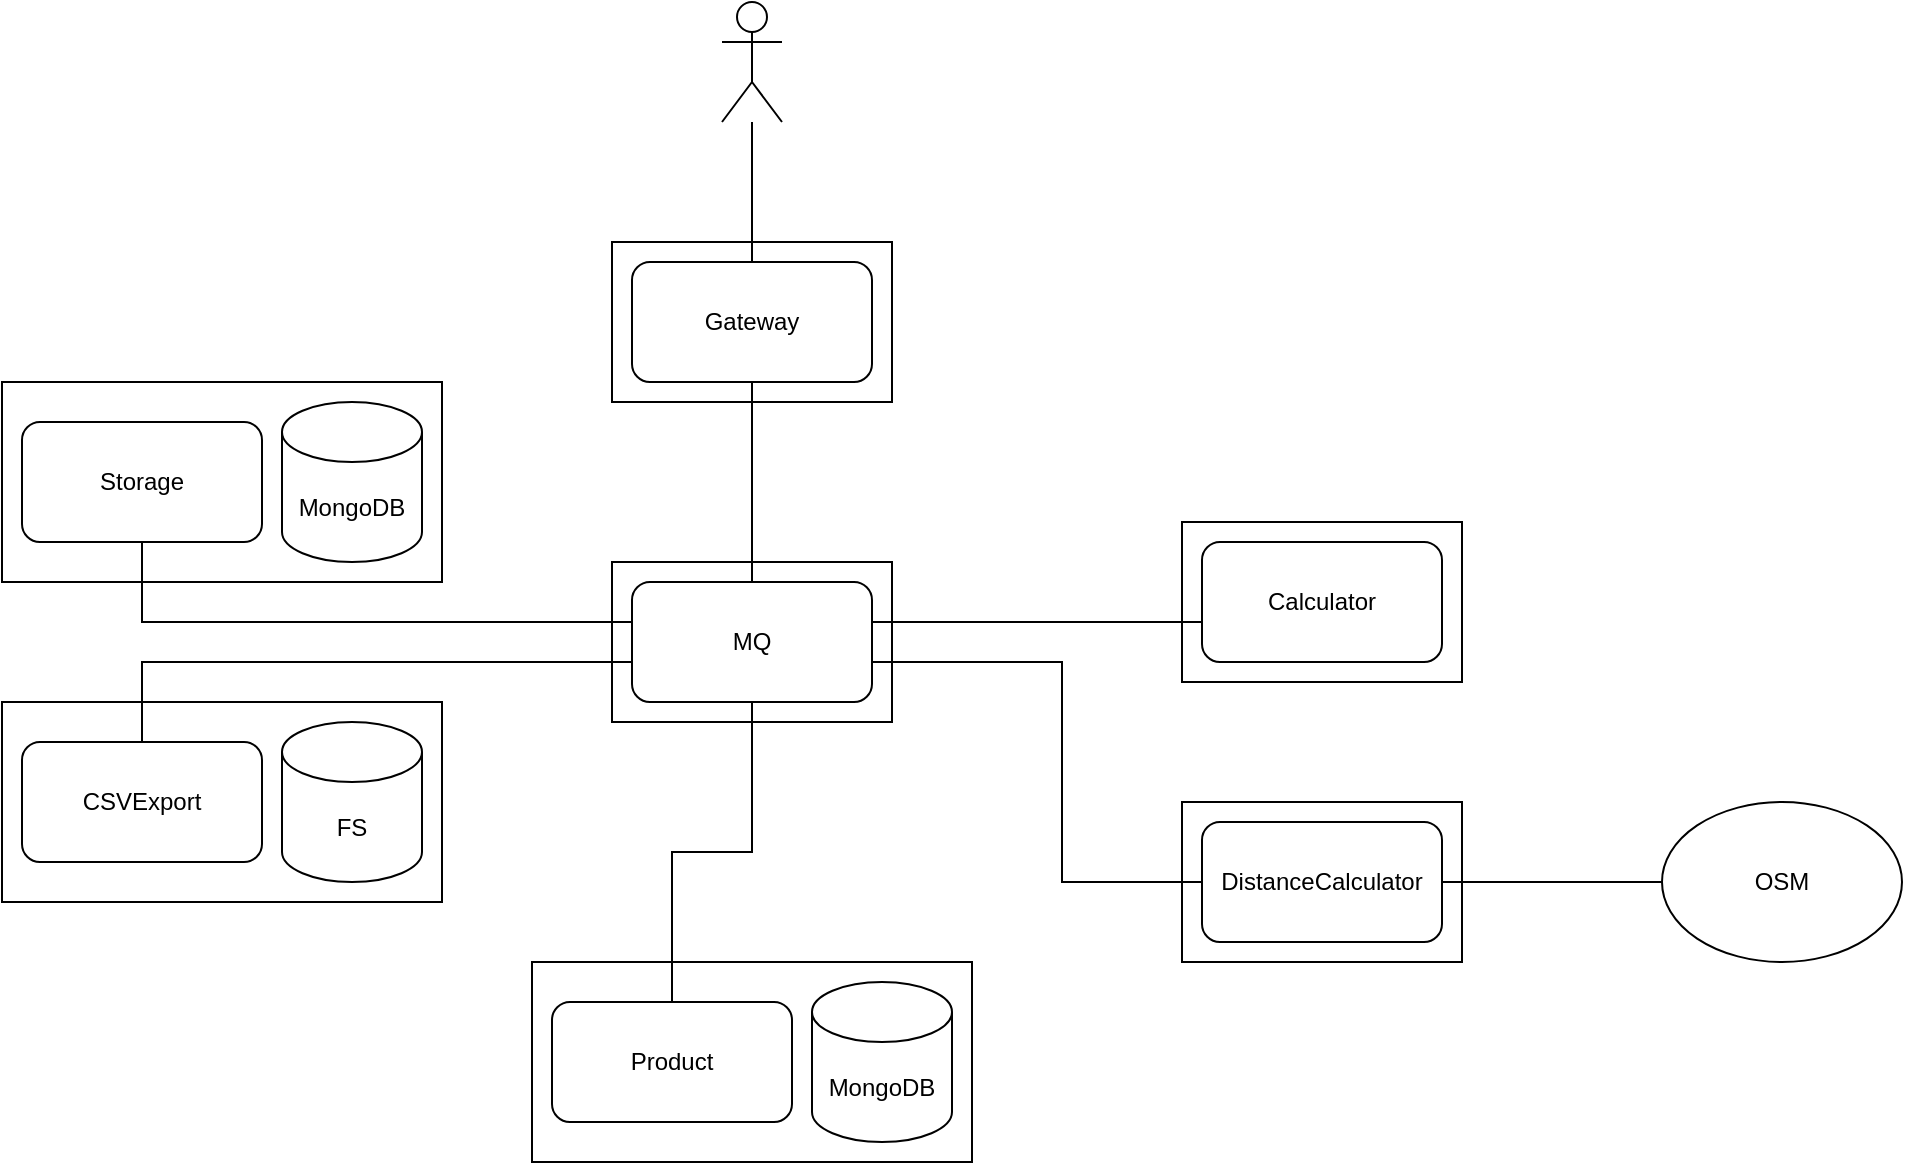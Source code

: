<mxfile version="16.2.7" type="github">
  <diagram id="_RIpeCeEshGkpjxRb9AU" name="Architecture Diagram">
    <mxGraphModel dx="868" dy="1401" grid="1" gridSize="10" guides="1" tooltips="1" connect="1" arrows="1" fold="1" page="1" pageScale="1" pageWidth="1600" pageHeight="900" math="0" shadow="0">
      <root>
        <mxCell id="0" />
        <mxCell id="1" parent="0" />
        <mxCell id="x4NwM0fBTw6naTez4Cd2-2" value="" style="shape=umlActor;verticalLabelPosition=bottom;verticalAlign=top;html=1;outlineConnect=0;" vertex="1" parent="1">
          <mxGeometry x="630" y="-10" width="30" height="60" as="geometry" />
        </mxCell>
        <mxCell id="x4NwM0fBTw6naTez4Cd2-3" value="" style="rounded=0;whiteSpace=wrap;html=1;" vertex="1" parent="1">
          <mxGeometry x="575" y="110" width="140" height="80" as="geometry" />
        </mxCell>
        <mxCell id="x4NwM0fBTw6naTez4Cd2-4" value="Gateway" style="rounded=1;whiteSpace=wrap;html=1;" vertex="1" parent="1">
          <mxGeometry x="585" y="120" width="120" height="60" as="geometry" />
        </mxCell>
        <mxCell id="x4NwM0fBTw6naTez4Cd2-5" style="edgeStyle=orthogonalEdgeStyle;rounded=0;orthogonalLoop=1;jettySize=auto;html=1;startArrow=none;startFill=0;endArrow=none;endFill=0;" edge="1" parent="1" source="x4NwM0fBTw6naTez4Cd2-2" target="x4NwM0fBTw6naTez4Cd2-4">
          <mxGeometry relative="1" as="geometry" />
        </mxCell>
        <mxCell id="x4NwM0fBTw6naTez4Cd2-8" value="" style="rounded=0;whiteSpace=wrap;html=1;" vertex="1" parent="1">
          <mxGeometry x="575" y="270" width="140" height="80" as="geometry" />
        </mxCell>
        <mxCell id="x4NwM0fBTw6naTez4Cd2-9" value="MQ" style="rounded=1;whiteSpace=wrap;html=1;" vertex="1" parent="1">
          <mxGeometry x="585" y="280" width="120" height="60" as="geometry" />
        </mxCell>
        <mxCell id="x4NwM0fBTw6naTez4Cd2-10" style="edgeStyle=orthogonalEdgeStyle;rounded=0;orthogonalLoop=1;jettySize=auto;html=1;startArrow=none;startFill=0;endArrow=none;endFill=0;" edge="1" parent="1" source="x4NwM0fBTw6naTez4Cd2-4" target="x4NwM0fBTw6naTez4Cd2-9">
          <mxGeometry relative="1" as="geometry" />
        </mxCell>
        <mxCell id="x4NwM0fBTw6naTez4Cd2-11" value="" style="rounded=0;whiteSpace=wrap;html=1;" vertex="1" parent="1">
          <mxGeometry x="860" y="250" width="140" height="80" as="geometry" />
        </mxCell>
        <mxCell id="x4NwM0fBTw6naTez4Cd2-12" value="Calculator" style="rounded=1;whiteSpace=wrap;html=1;" vertex="1" parent="1">
          <mxGeometry x="870" y="260" width="120" height="60" as="geometry" />
        </mxCell>
        <mxCell id="x4NwM0fBTw6naTez4Cd2-18" value="" style="rounded=0;whiteSpace=wrap;html=1;" vertex="1" parent="1">
          <mxGeometry x="860" y="390" width="140" height="80" as="geometry" />
        </mxCell>
        <mxCell id="x4NwM0fBTw6naTez4Cd2-22" style="edgeStyle=orthogonalEdgeStyle;rounded=0;orthogonalLoop=1;jettySize=auto;html=1;startArrow=none;startFill=0;endArrow=none;endFill=0;" edge="1" parent="1" source="x4NwM0fBTw6naTez4Cd2-19" target="x4NwM0fBTw6naTez4Cd2-21">
          <mxGeometry relative="1" as="geometry" />
        </mxCell>
        <mxCell id="x4NwM0fBTw6naTez4Cd2-19" value="DistanceCalculator" style="rounded=1;whiteSpace=wrap;html=1;" vertex="1" parent="1">
          <mxGeometry x="870" y="400" width="120" height="60" as="geometry" />
        </mxCell>
        <mxCell id="x4NwM0fBTw6naTez4Cd2-20" style="edgeStyle=orthogonalEdgeStyle;rounded=0;orthogonalLoop=1;jettySize=auto;html=1;entryX=0;entryY=0.5;entryDx=0;entryDy=0;startArrow=none;startFill=0;endArrow=none;endFill=0;" edge="1" parent="1" source="x4NwM0fBTw6naTez4Cd2-9" target="x4NwM0fBTw6naTez4Cd2-19">
          <mxGeometry relative="1" as="geometry">
            <Array as="points">
              <mxPoint x="800" y="320" />
              <mxPoint x="800" y="430" />
            </Array>
          </mxGeometry>
        </mxCell>
        <mxCell id="x4NwM0fBTw6naTez4Cd2-21" value="OSM" style="ellipse;whiteSpace=wrap;html=1;" vertex="1" parent="1">
          <mxGeometry x="1100" y="390" width="120" height="80" as="geometry" />
        </mxCell>
        <mxCell id="x4NwM0fBTw6naTez4Cd2-23" value="" style="rounded=0;whiteSpace=wrap;html=1;" vertex="1" parent="1">
          <mxGeometry x="535" y="470" width="220" height="100" as="geometry" />
        </mxCell>
        <mxCell id="x4NwM0fBTw6naTez4Cd2-26" style="edgeStyle=orthogonalEdgeStyle;rounded=0;orthogonalLoop=1;jettySize=auto;html=1;startArrow=none;startFill=0;endArrow=none;endFill=0;" edge="1" parent="1" source="x4NwM0fBTw6naTez4Cd2-24" target="x4NwM0fBTw6naTez4Cd2-9">
          <mxGeometry relative="1" as="geometry" />
        </mxCell>
        <mxCell id="x4NwM0fBTw6naTez4Cd2-24" value="Product" style="rounded=1;whiteSpace=wrap;html=1;" vertex="1" parent="1">
          <mxGeometry x="545" y="490" width="120" height="60" as="geometry" />
        </mxCell>
        <mxCell id="x4NwM0fBTw6naTez4Cd2-25" value="MongoDB" style="shape=cylinder3;whiteSpace=wrap;html=1;boundedLbl=1;backgroundOutline=1;size=15;" vertex="1" parent="1">
          <mxGeometry x="675" y="480" width="70" height="80" as="geometry" />
        </mxCell>
        <mxCell id="x4NwM0fBTw6naTez4Cd2-27" value="" style="rounded=0;whiteSpace=wrap;html=1;" vertex="1" parent="1">
          <mxGeometry x="270" y="180" width="220" height="100" as="geometry" />
        </mxCell>
        <mxCell id="x4NwM0fBTw6naTez4Cd2-28" value="Storage" style="rounded=1;whiteSpace=wrap;html=1;" vertex="1" parent="1">
          <mxGeometry x="280" y="200" width="120" height="60" as="geometry" />
        </mxCell>
        <mxCell id="x4NwM0fBTw6naTez4Cd2-29" value="MongoDB" style="shape=cylinder3;whiteSpace=wrap;html=1;boundedLbl=1;backgroundOutline=1;size=15;" vertex="1" parent="1">
          <mxGeometry x="410" y="190" width="70" height="80" as="geometry" />
        </mxCell>
        <mxCell id="x4NwM0fBTw6naTez4Cd2-30" value="" style="rounded=0;whiteSpace=wrap;html=1;" vertex="1" parent="1">
          <mxGeometry x="270" y="340" width="220" height="100" as="geometry" />
        </mxCell>
        <mxCell id="x4NwM0fBTw6naTez4Cd2-31" value="CSVExport" style="rounded=1;whiteSpace=wrap;html=1;" vertex="1" parent="1">
          <mxGeometry x="280" y="360" width="120" height="60" as="geometry" />
        </mxCell>
        <mxCell id="x4NwM0fBTw6naTez4Cd2-32" value="FS" style="shape=cylinder3;whiteSpace=wrap;html=1;boundedLbl=1;backgroundOutline=1;size=15;" vertex="1" parent="1">
          <mxGeometry x="410" y="350" width="70" height="80" as="geometry" />
        </mxCell>
        <mxCell id="x4NwM0fBTw6naTez4Cd2-33" style="edgeStyle=orthogonalEdgeStyle;rounded=0;orthogonalLoop=1;jettySize=auto;html=1;startArrow=none;startFill=0;endArrow=none;endFill=0;" edge="1" parent="1" source="x4NwM0fBTw6naTez4Cd2-31" target="x4NwM0fBTw6naTez4Cd2-9">
          <mxGeometry relative="1" as="geometry">
            <Array as="points">
              <mxPoint x="340" y="320" />
            </Array>
          </mxGeometry>
        </mxCell>
        <mxCell id="x4NwM0fBTw6naTez4Cd2-17" style="edgeStyle=orthogonalEdgeStyle;rounded=0;orthogonalLoop=1;jettySize=auto;html=1;startArrow=none;startFill=0;endArrow=none;endFill=0;" edge="1" parent="1" source="x4NwM0fBTw6naTez4Cd2-28" target="x4NwM0fBTw6naTez4Cd2-9">
          <mxGeometry relative="1" as="geometry">
            <mxPoint x="870" y="310" as="sourcePoint" />
            <Array as="points">
              <mxPoint x="340" y="300" />
            </Array>
          </mxGeometry>
        </mxCell>
        <mxCell id="x4NwM0fBTw6naTez4Cd2-14" style="edgeStyle=orthogonalEdgeStyle;rounded=0;orthogonalLoop=1;jettySize=auto;html=1;endArrow=none;endFill=0;" edge="1" parent="1" source="x4NwM0fBTw6naTez4Cd2-9" target="x4NwM0fBTw6naTez4Cd2-12">
          <mxGeometry relative="1" as="geometry">
            <Array as="points">
              <mxPoint x="830" y="300" />
              <mxPoint x="830" y="300" />
            </Array>
          </mxGeometry>
        </mxCell>
      </root>
    </mxGraphModel>
  </diagram>
</mxfile>
